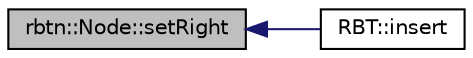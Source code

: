 digraph "rbtn::Node::setRight"
{
  edge [fontname="Helvetica",fontsize="10",labelfontname="Helvetica",labelfontsize="10"];
  node [fontname="Helvetica",fontsize="10",shape=record];
  rankdir="LR";
  Node1 [label="rbtn::Node::setRight",height=0.2,width=0.4,color="black", fillcolor="grey75", style="filled", fontcolor="black"];
  Node1 -> Node2 [dir="back",color="midnightblue",fontsize="10",style="solid",fontname="Helvetica"];
  Node2 [label="RBT::insert",height=0.2,width=0.4,color="black", fillcolor="white", style="filled",URL="$class_r_b_t.html#a5317230aa155fefa42dac156a7b0d3b8"];
}
